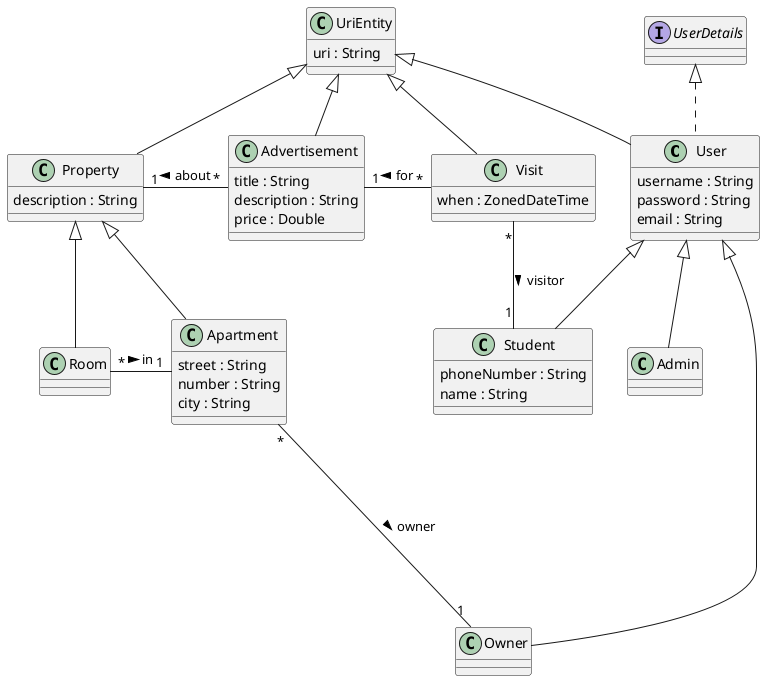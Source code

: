 @startuml

class User extends UriEntity implements UserDetails {
    username : String
    password : String
    email : String
}

class UriEntity {
    uri : String
}

class Admin extends User {}
class Student extends User {
    phoneNumber : String
    name : String
}
class Owner extends User {}

class Property extends UriEntity {
    description : String
}

class Apartment extends Property {
    street : String
    number : String
    city : String
}
Owner "1" --up-- "*" Apartment : owner <

class Room extends Property {
}
Apartment "1" --left-- "*" Room : in <

class Advertisement extends UriEntity {
    title : String
    description : String
    price : Double
}
Property "1" --right-- "*" Advertisement : about <

class Visit extends UriEntity {
    when : ZonedDateTime
}
Advertisement "1" --right-- "*" Visit : for <
Student "1" --left-- "*" Visit : visitor <

@enduml
